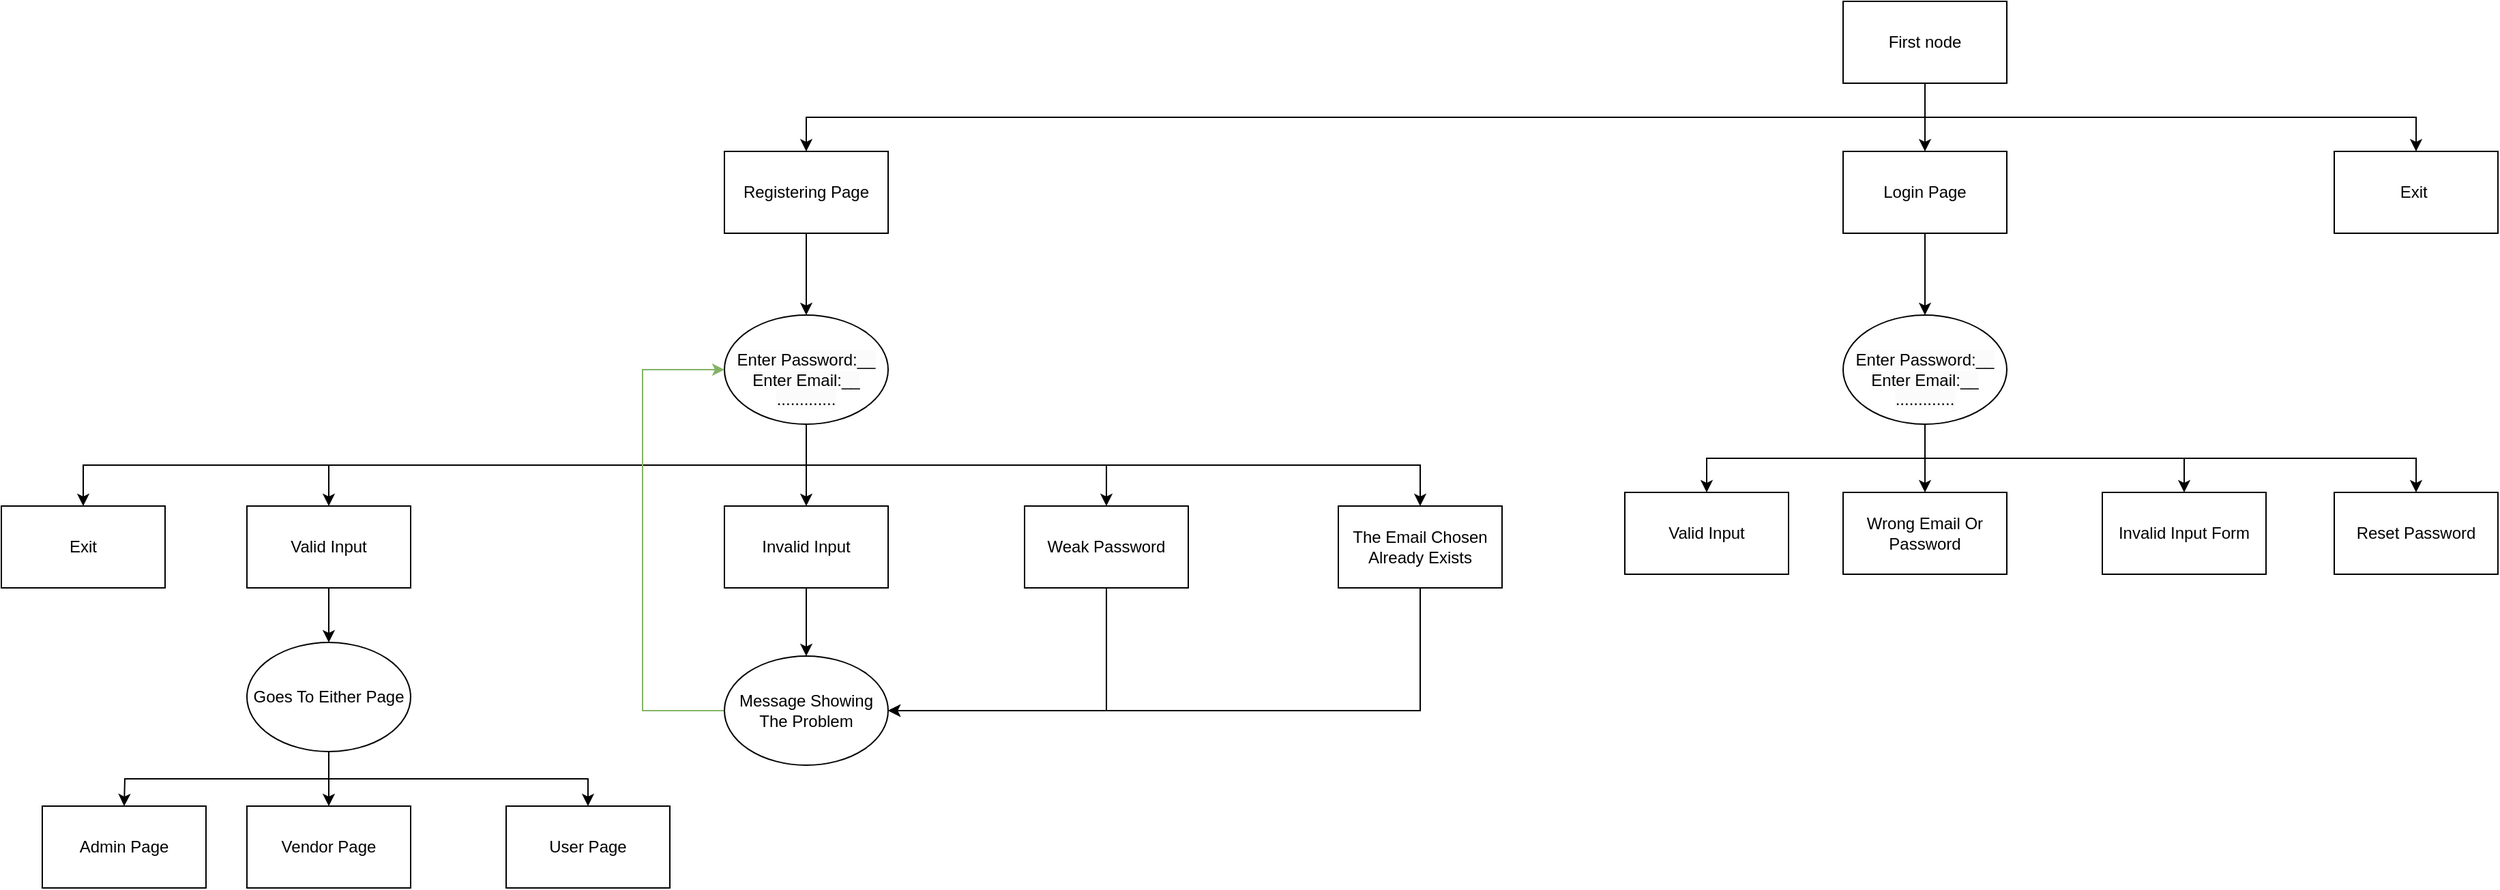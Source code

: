 <mxfile version="23.1.5" type="device">
  <diagram name="Page-1" id="zAuemz1h9tJhVQ07ybbl">
    <mxGraphModel dx="3066" dy="747" grid="1" gridSize="10" guides="1" tooltips="1" connect="1" arrows="1" fold="1" page="1" pageScale="1" pageWidth="850" pageHeight="1100" math="0" shadow="0">
      <root>
        <mxCell id="0" />
        <mxCell id="1" parent="0" />
        <mxCell id="c7T1HQ0UldDMD1ee_KOR-18" style="edgeStyle=orthogonalEdgeStyle;rounded=0;orthogonalLoop=1;jettySize=auto;html=1;exitX=0.5;exitY=1;exitDx=0;exitDy=0;entryX=0.5;entryY=0;entryDx=0;entryDy=0;" edge="1" parent="1" source="c7T1HQ0UldDMD1ee_KOR-1" target="c7T1HQ0UldDMD1ee_KOR-4">
          <mxGeometry relative="1" as="geometry" />
        </mxCell>
        <mxCell id="c7T1HQ0UldDMD1ee_KOR-19" style="edgeStyle=orthogonalEdgeStyle;rounded=0;orthogonalLoop=1;jettySize=auto;html=1;exitX=0.5;exitY=1;exitDx=0;exitDy=0;entryX=0.5;entryY=0;entryDx=0;entryDy=0;" edge="1" parent="1" source="c7T1HQ0UldDMD1ee_KOR-1" target="c7T1HQ0UldDMD1ee_KOR-3">
          <mxGeometry relative="1" as="geometry" />
        </mxCell>
        <mxCell id="c7T1HQ0UldDMD1ee_KOR-20" style="edgeStyle=orthogonalEdgeStyle;rounded=0;orthogonalLoop=1;jettySize=auto;html=1;exitX=0.5;exitY=1;exitDx=0;exitDy=0;entryX=0.5;entryY=0;entryDx=0;entryDy=0;" edge="1" parent="1" source="c7T1HQ0UldDMD1ee_KOR-1" target="c7T1HQ0UldDMD1ee_KOR-5">
          <mxGeometry relative="1" as="geometry" />
        </mxCell>
        <mxCell id="c7T1HQ0UldDMD1ee_KOR-1" value="First node" style="rounded=0;whiteSpace=wrap;html=1;" vertex="1" parent="1">
          <mxGeometry x="350" y="10" width="120" height="60" as="geometry" />
        </mxCell>
        <mxCell id="c7T1HQ0UldDMD1ee_KOR-23" style="edgeStyle=orthogonalEdgeStyle;rounded=0;orthogonalLoop=1;jettySize=auto;html=1;exitX=0.5;exitY=1;exitDx=0;exitDy=0;entryX=0.5;entryY=0;entryDx=0;entryDy=0;" edge="1" parent="1" source="c7T1HQ0UldDMD1ee_KOR-3" target="c7T1HQ0UldDMD1ee_KOR-22">
          <mxGeometry relative="1" as="geometry" />
        </mxCell>
        <mxCell id="c7T1HQ0UldDMD1ee_KOR-3" value="Registering Page" style="rounded=0;whiteSpace=wrap;html=1;" vertex="1" parent="1">
          <mxGeometry x="-470" y="120" width="120" height="60" as="geometry" />
        </mxCell>
        <mxCell id="c7T1HQ0UldDMD1ee_KOR-43" style="edgeStyle=orthogonalEdgeStyle;rounded=0;orthogonalLoop=1;jettySize=auto;html=1;exitX=0.5;exitY=1;exitDx=0;exitDy=0;entryX=0.5;entryY=0;entryDx=0;entryDy=0;" edge="1" parent="1" source="c7T1HQ0UldDMD1ee_KOR-4" target="c7T1HQ0UldDMD1ee_KOR-41">
          <mxGeometry relative="1" as="geometry" />
        </mxCell>
        <mxCell id="c7T1HQ0UldDMD1ee_KOR-4" value="Login&amp;nbsp;Page" style="rounded=0;whiteSpace=wrap;html=1;" vertex="1" parent="1">
          <mxGeometry x="350" y="120" width="120" height="60" as="geometry" />
        </mxCell>
        <mxCell id="c7T1HQ0UldDMD1ee_KOR-5" value="Exit&amp;nbsp;" style="rounded=0;whiteSpace=wrap;html=1;" vertex="1" parent="1">
          <mxGeometry x="710" y="120" width="120" height="60" as="geometry" />
        </mxCell>
        <mxCell id="c7T1HQ0UldDMD1ee_KOR-29" style="edgeStyle=orthogonalEdgeStyle;rounded=0;orthogonalLoop=1;jettySize=auto;html=1;exitX=0.5;exitY=1;exitDx=0;exitDy=0;entryX=0.5;entryY=0;entryDx=0;entryDy=0;" edge="1" parent="1" source="c7T1HQ0UldDMD1ee_KOR-8" target="c7T1HQ0UldDMD1ee_KOR-11">
          <mxGeometry relative="1" as="geometry" />
        </mxCell>
        <mxCell id="c7T1HQ0UldDMD1ee_KOR-8" value="Valid Input" style="rounded=0;whiteSpace=wrap;html=1;" vertex="1" parent="1">
          <mxGeometry x="-820" y="380" width="120" height="60" as="geometry" />
        </mxCell>
        <mxCell id="c7T1HQ0UldDMD1ee_KOR-34" style="edgeStyle=orthogonalEdgeStyle;rounded=0;orthogonalLoop=1;jettySize=auto;html=1;exitX=0.5;exitY=1;exitDx=0;exitDy=0;entryX=0.5;entryY=0;entryDx=0;entryDy=0;" edge="1" parent="1" source="c7T1HQ0UldDMD1ee_KOR-9" target="c7T1HQ0UldDMD1ee_KOR-33">
          <mxGeometry relative="1" as="geometry" />
        </mxCell>
        <mxCell id="c7T1HQ0UldDMD1ee_KOR-9" value="Invalid Input" style="rounded=0;whiteSpace=wrap;html=1;" vertex="1" parent="1">
          <mxGeometry x="-470" y="380" width="120" height="60" as="geometry" />
        </mxCell>
        <mxCell id="c7T1HQ0UldDMD1ee_KOR-30" style="edgeStyle=orthogonalEdgeStyle;rounded=0;orthogonalLoop=1;jettySize=auto;html=1;exitX=0.5;exitY=1;exitDx=0;exitDy=0;entryX=0.5;entryY=0;entryDx=0;entryDy=0;" edge="1" parent="1" source="c7T1HQ0UldDMD1ee_KOR-11">
          <mxGeometry relative="1" as="geometry">
            <mxPoint x="-910" y="600" as="targetPoint" />
          </mxGeometry>
        </mxCell>
        <mxCell id="c7T1HQ0UldDMD1ee_KOR-31" style="edgeStyle=orthogonalEdgeStyle;rounded=0;orthogonalLoop=1;jettySize=auto;html=1;exitX=0.5;exitY=1;exitDx=0;exitDy=0;entryX=0.5;entryY=0;entryDx=0;entryDy=0;" edge="1" parent="1" source="c7T1HQ0UldDMD1ee_KOR-11" target="c7T1HQ0UldDMD1ee_KOR-13">
          <mxGeometry relative="1" as="geometry" />
        </mxCell>
        <mxCell id="c7T1HQ0UldDMD1ee_KOR-32" style="edgeStyle=orthogonalEdgeStyle;rounded=0;orthogonalLoop=1;jettySize=auto;html=1;exitX=0.5;exitY=1;exitDx=0;exitDy=0;entryX=0.5;entryY=0;entryDx=0;entryDy=0;" edge="1" parent="1" source="c7T1HQ0UldDMD1ee_KOR-11" target="c7T1HQ0UldDMD1ee_KOR-14">
          <mxGeometry relative="1" as="geometry" />
        </mxCell>
        <mxCell id="c7T1HQ0UldDMD1ee_KOR-11" value="Goes To Either Page" style="ellipse;whiteSpace=wrap;html=1;" vertex="1" parent="1">
          <mxGeometry x="-820" y="480" width="120" height="80" as="geometry" />
        </mxCell>
        <mxCell id="c7T1HQ0UldDMD1ee_KOR-12" value="Admin Page" style="rounded=0;whiteSpace=wrap;html=1;" vertex="1" parent="1">
          <mxGeometry x="-970" y="600" width="120" height="60" as="geometry" />
        </mxCell>
        <mxCell id="c7T1HQ0UldDMD1ee_KOR-13" value="Vendor Page" style="rounded=0;whiteSpace=wrap;html=1;" vertex="1" parent="1">
          <mxGeometry x="-820" y="600" width="120" height="60" as="geometry" />
        </mxCell>
        <mxCell id="c7T1HQ0UldDMD1ee_KOR-14" value="User Page" style="rounded=0;whiteSpace=wrap;html=1;" vertex="1" parent="1">
          <mxGeometry x="-630" y="600" width="120" height="60" as="geometry" />
        </mxCell>
        <mxCell id="c7T1HQ0UldDMD1ee_KOR-37" style="edgeStyle=orthogonalEdgeStyle;rounded=0;orthogonalLoop=1;jettySize=auto;html=1;exitX=0.5;exitY=1;exitDx=0;exitDy=0;entryX=1;entryY=0.5;entryDx=0;entryDy=0;" edge="1" parent="1" source="c7T1HQ0UldDMD1ee_KOR-15" target="c7T1HQ0UldDMD1ee_KOR-33">
          <mxGeometry relative="1" as="geometry" />
        </mxCell>
        <mxCell id="c7T1HQ0UldDMD1ee_KOR-15" value="Weak Password" style="rounded=0;whiteSpace=wrap;html=1;" vertex="1" parent="1">
          <mxGeometry x="-250" y="380" width="120" height="60" as="geometry" />
        </mxCell>
        <mxCell id="c7T1HQ0UldDMD1ee_KOR-38" style="edgeStyle=orthogonalEdgeStyle;rounded=0;orthogonalLoop=1;jettySize=auto;html=1;exitX=0.5;exitY=1;exitDx=0;exitDy=0;entryX=1;entryY=0.5;entryDx=0;entryDy=0;" edge="1" parent="1" source="c7T1HQ0UldDMD1ee_KOR-16" target="c7T1HQ0UldDMD1ee_KOR-33">
          <mxGeometry relative="1" as="geometry" />
        </mxCell>
        <mxCell id="c7T1HQ0UldDMD1ee_KOR-16" value="The Email Chosen Already Exists" style="rounded=0;whiteSpace=wrap;html=1;" vertex="1" parent="1">
          <mxGeometry x="-20" y="380" width="120" height="60" as="geometry" />
        </mxCell>
        <mxCell id="c7T1HQ0UldDMD1ee_KOR-24" style="edgeStyle=orthogonalEdgeStyle;rounded=0;orthogonalLoop=1;jettySize=auto;html=1;exitX=0.5;exitY=1;exitDx=0;exitDy=0;entryX=0.5;entryY=0;entryDx=0;entryDy=0;" edge="1" parent="1" source="c7T1HQ0UldDMD1ee_KOR-22" target="c7T1HQ0UldDMD1ee_KOR-8">
          <mxGeometry relative="1" as="geometry" />
        </mxCell>
        <mxCell id="c7T1HQ0UldDMD1ee_KOR-25" style="edgeStyle=orthogonalEdgeStyle;rounded=0;orthogonalLoop=1;jettySize=auto;html=1;exitX=0.5;exitY=1;exitDx=0;exitDy=0;entryX=0.5;entryY=0;entryDx=0;entryDy=0;" edge="1" parent="1" source="c7T1HQ0UldDMD1ee_KOR-22" target="c7T1HQ0UldDMD1ee_KOR-9">
          <mxGeometry relative="1" as="geometry" />
        </mxCell>
        <mxCell id="c7T1HQ0UldDMD1ee_KOR-26" style="edgeStyle=orthogonalEdgeStyle;rounded=0;orthogonalLoop=1;jettySize=auto;html=1;exitX=0.5;exitY=1;exitDx=0;exitDy=0;entryX=0.5;entryY=0;entryDx=0;entryDy=0;" edge="1" parent="1" source="c7T1HQ0UldDMD1ee_KOR-22" target="c7T1HQ0UldDMD1ee_KOR-15">
          <mxGeometry relative="1" as="geometry" />
        </mxCell>
        <mxCell id="c7T1HQ0UldDMD1ee_KOR-27" style="edgeStyle=orthogonalEdgeStyle;rounded=0;orthogonalLoop=1;jettySize=auto;html=1;exitX=0.5;exitY=1;exitDx=0;exitDy=0;entryX=0.5;entryY=0;entryDx=0;entryDy=0;" edge="1" parent="1" source="c7T1HQ0UldDMD1ee_KOR-22" target="c7T1HQ0UldDMD1ee_KOR-16">
          <mxGeometry relative="1" as="geometry" />
        </mxCell>
        <mxCell id="c7T1HQ0UldDMD1ee_KOR-52" style="edgeStyle=orthogonalEdgeStyle;rounded=0;orthogonalLoop=1;jettySize=auto;html=1;exitX=0.5;exitY=1;exitDx=0;exitDy=0;" edge="1" parent="1" source="c7T1HQ0UldDMD1ee_KOR-22" target="c7T1HQ0UldDMD1ee_KOR-51">
          <mxGeometry relative="1" as="geometry" />
        </mxCell>
        <mxCell id="c7T1HQ0UldDMD1ee_KOR-22" value="&lt;br&gt;&lt;span style=&quot;color: rgb(0, 0, 0); font-family: Helvetica; font-size: 12px; font-style: normal; font-variant-ligatures: normal; font-variant-caps: normal; font-weight: 400; letter-spacing: normal; orphans: 2; text-align: center; text-indent: 0px; text-transform: none; widows: 2; word-spacing: 0px; -webkit-text-stroke-width: 0px; background-color: rgb(251, 251, 251); text-decoration-thickness: initial; text-decoration-style: initial; text-decoration-color: initial; float: none; display: inline !important;&quot;&gt;Enter Password:__&lt;/span&gt;&lt;br style=&quot;border-color: var(--border-color); color: rgb(0, 0, 0); font-family: Helvetica; font-size: 12px; font-style: normal; font-variant-ligatures: normal; font-variant-caps: normal; font-weight: 400; letter-spacing: normal; orphans: 2; text-align: center; text-indent: 0px; text-transform: none; widows: 2; word-spacing: 0px; -webkit-text-stroke-width: 0px; background-color: rgb(251, 251, 251); text-decoration-thickness: initial; text-decoration-style: initial; text-decoration-color: initial;&quot;&gt;&lt;span style=&quot;color: rgb(0, 0, 0); font-family: Helvetica; font-size: 12px; font-style: normal; font-variant-ligatures: normal; font-variant-caps: normal; font-weight: 400; letter-spacing: normal; orphans: 2; text-align: center; text-indent: 0px; text-transform: none; widows: 2; word-spacing: 0px; -webkit-text-stroke-width: 0px; background-color: rgb(251, 251, 251); text-decoration-thickness: initial; text-decoration-style: initial; text-decoration-color: initial; float: none; display: inline !important;&quot;&gt;Enter Email:__&lt;/span&gt;&lt;br style=&quot;border-color: var(--border-color); color: rgb(0, 0, 0); font-family: Helvetica; font-size: 12px; font-style: normal; font-variant-ligatures: normal; font-variant-caps: normal; font-weight: 400; letter-spacing: normal; orphans: 2; text-align: center; text-indent: 0px; text-transform: none; widows: 2; word-spacing: 0px; -webkit-text-stroke-width: 0px; background-color: rgb(251, 251, 251); text-decoration-thickness: initial; text-decoration-style: initial; text-decoration-color: initial;&quot;&gt;&lt;span style=&quot;color: rgb(0, 0, 0); font-family: Helvetica; font-size: 12px; font-style: normal; font-variant-ligatures: normal; font-variant-caps: normal; font-weight: 400; letter-spacing: normal; orphans: 2; text-align: center; text-indent: 0px; text-transform: none; widows: 2; word-spacing: 0px; -webkit-text-stroke-width: 0px; background-color: rgb(251, 251, 251); text-decoration-thickness: initial; text-decoration-style: initial; text-decoration-color: initial; float: none; display: inline !important;&quot;&gt;.............&lt;/span&gt;" style="ellipse;whiteSpace=wrap;html=1;" vertex="1" parent="1">
          <mxGeometry x="-470" y="240" width="120" height="80" as="geometry" />
        </mxCell>
        <mxCell id="c7T1HQ0UldDMD1ee_KOR-36" style="edgeStyle=orthogonalEdgeStyle;rounded=0;orthogonalLoop=1;jettySize=auto;html=1;exitX=0;exitY=0.5;exitDx=0;exitDy=0;entryX=0;entryY=0.5;entryDx=0;entryDy=0;fillColor=#d5e8d4;strokeColor=#82b366;" edge="1" parent="1" source="c7T1HQ0UldDMD1ee_KOR-33" target="c7T1HQ0UldDMD1ee_KOR-22">
          <mxGeometry relative="1" as="geometry">
            <Array as="points">
              <mxPoint x="-530" y="530" />
              <mxPoint x="-530" y="280" />
            </Array>
          </mxGeometry>
        </mxCell>
        <mxCell id="c7T1HQ0UldDMD1ee_KOR-33" value="Message Showing The Problem" style="ellipse;whiteSpace=wrap;html=1;" vertex="1" parent="1">
          <mxGeometry x="-470" y="490" width="120" height="80" as="geometry" />
        </mxCell>
        <mxCell id="c7T1HQ0UldDMD1ee_KOR-46" style="edgeStyle=orthogonalEdgeStyle;rounded=0;orthogonalLoop=1;jettySize=auto;html=1;exitX=0.5;exitY=1;exitDx=0;exitDy=0;entryX=0.5;entryY=0;entryDx=0;entryDy=0;" edge="1" parent="1" source="c7T1HQ0UldDMD1ee_KOR-41" target="c7T1HQ0UldDMD1ee_KOR-45">
          <mxGeometry relative="1" as="geometry" />
        </mxCell>
        <mxCell id="c7T1HQ0UldDMD1ee_KOR-48" style="edgeStyle=orthogonalEdgeStyle;rounded=0;orthogonalLoop=1;jettySize=auto;html=1;exitX=0.5;exitY=1;exitDx=0;exitDy=0;entryX=0.5;entryY=0;entryDx=0;entryDy=0;" edge="1" parent="1" source="c7T1HQ0UldDMD1ee_KOR-41" target="c7T1HQ0UldDMD1ee_KOR-47">
          <mxGeometry relative="1" as="geometry" />
        </mxCell>
        <mxCell id="c7T1HQ0UldDMD1ee_KOR-50" style="edgeStyle=orthogonalEdgeStyle;rounded=0;orthogonalLoop=1;jettySize=auto;html=1;exitX=0.5;exitY=1;exitDx=0;exitDy=0;entryX=0.5;entryY=0;entryDx=0;entryDy=0;" edge="1" parent="1" source="c7T1HQ0UldDMD1ee_KOR-41" target="c7T1HQ0UldDMD1ee_KOR-49">
          <mxGeometry relative="1" as="geometry" />
        </mxCell>
        <mxCell id="c7T1HQ0UldDMD1ee_KOR-54" style="edgeStyle=orthogonalEdgeStyle;rounded=0;orthogonalLoop=1;jettySize=auto;html=1;exitX=0.5;exitY=1;exitDx=0;exitDy=0;entryX=0.5;entryY=0;entryDx=0;entryDy=0;" edge="1" parent="1" source="c7T1HQ0UldDMD1ee_KOR-41" target="c7T1HQ0UldDMD1ee_KOR-53">
          <mxGeometry relative="1" as="geometry" />
        </mxCell>
        <mxCell id="c7T1HQ0UldDMD1ee_KOR-41" value="&lt;br&gt;&lt;span style=&quot;color: rgb(0, 0, 0); font-family: Helvetica; font-size: 12px; font-style: normal; font-variant-ligatures: normal; font-variant-caps: normal; font-weight: 400; letter-spacing: normal; orphans: 2; text-align: center; text-indent: 0px; text-transform: none; widows: 2; word-spacing: 0px; -webkit-text-stroke-width: 0px; background-color: rgb(251, 251, 251); text-decoration-thickness: initial; text-decoration-style: initial; text-decoration-color: initial; float: none; display: inline !important;&quot;&gt;Enter Password:__&lt;/span&gt;&lt;br style=&quot;border-color: var(--border-color); color: rgb(0, 0, 0); font-family: Helvetica; font-size: 12px; font-style: normal; font-variant-ligatures: normal; font-variant-caps: normal; font-weight: 400; letter-spacing: normal; orphans: 2; text-align: center; text-indent: 0px; text-transform: none; widows: 2; word-spacing: 0px; -webkit-text-stroke-width: 0px; background-color: rgb(251, 251, 251); text-decoration-thickness: initial; text-decoration-style: initial; text-decoration-color: initial;&quot;&gt;&lt;span style=&quot;color: rgb(0, 0, 0); font-family: Helvetica; font-size: 12px; font-style: normal; font-variant-ligatures: normal; font-variant-caps: normal; font-weight: 400; letter-spacing: normal; orphans: 2; text-align: center; text-indent: 0px; text-transform: none; widows: 2; word-spacing: 0px; -webkit-text-stroke-width: 0px; background-color: rgb(251, 251, 251); text-decoration-thickness: initial; text-decoration-style: initial; text-decoration-color: initial; float: none; display: inline !important;&quot;&gt;Enter Email:__&lt;/span&gt;&lt;br style=&quot;border-color: var(--border-color); color: rgb(0, 0, 0); font-family: Helvetica; font-size: 12px; font-style: normal; font-variant-ligatures: normal; font-variant-caps: normal; font-weight: 400; letter-spacing: normal; orphans: 2; text-align: center; text-indent: 0px; text-transform: none; widows: 2; word-spacing: 0px; -webkit-text-stroke-width: 0px; background-color: rgb(251, 251, 251); text-decoration-thickness: initial; text-decoration-style: initial; text-decoration-color: initial;&quot;&gt;&lt;span style=&quot;color: rgb(0, 0, 0); font-family: Helvetica; font-size: 12px; font-style: normal; font-variant-ligatures: normal; font-variant-caps: normal; font-weight: 400; letter-spacing: normal; orphans: 2; text-align: center; text-indent: 0px; text-transform: none; widows: 2; word-spacing: 0px; -webkit-text-stroke-width: 0px; background-color: rgb(251, 251, 251); text-decoration-thickness: initial; text-decoration-style: initial; text-decoration-color: initial; float: none; display: inline !important;&quot;&gt;.............&lt;/span&gt;" style="ellipse;whiteSpace=wrap;html=1;" vertex="1" parent="1">
          <mxGeometry x="350" y="240" width="120" height="80" as="geometry" />
        </mxCell>
        <mxCell id="c7T1HQ0UldDMD1ee_KOR-45" value="Wrong Email Or Password" style="rounded=0;whiteSpace=wrap;html=1;" vertex="1" parent="1">
          <mxGeometry x="350" y="370" width="120" height="60" as="geometry" />
        </mxCell>
        <mxCell id="c7T1HQ0UldDMD1ee_KOR-47" value="Invalid Input Form" style="rounded=0;whiteSpace=wrap;html=1;" vertex="1" parent="1">
          <mxGeometry x="540" y="370" width="120" height="60" as="geometry" />
        </mxCell>
        <mxCell id="c7T1HQ0UldDMD1ee_KOR-49" value="Reset Password" style="rounded=0;whiteSpace=wrap;html=1;" vertex="1" parent="1">
          <mxGeometry x="710" y="370" width="120" height="60" as="geometry" />
        </mxCell>
        <mxCell id="c7T1HQ0UldDMD1ee_KOR-51" value="Exit" style="rounded=0;whiteSpace=wrap;html=1;" vertex="1" parent="1">
          <mxGeometry x="-1000" y="380" width="120" height="60" as="geometry" />
        </mxCell>
        <mxCell id="c7T1HQ0UldDMD1ee_KOR-53" value="Valid Input" style="rounded=0;whiteSpace=wrap;html=1;" vertex="1" parent="1">
          <mxGeometry x="190" y="370" width="120" height="60" as="geometry" />
        </mxCell>
      </root>
    </mxGraphModel>
  </diagram>
</mxfile>
